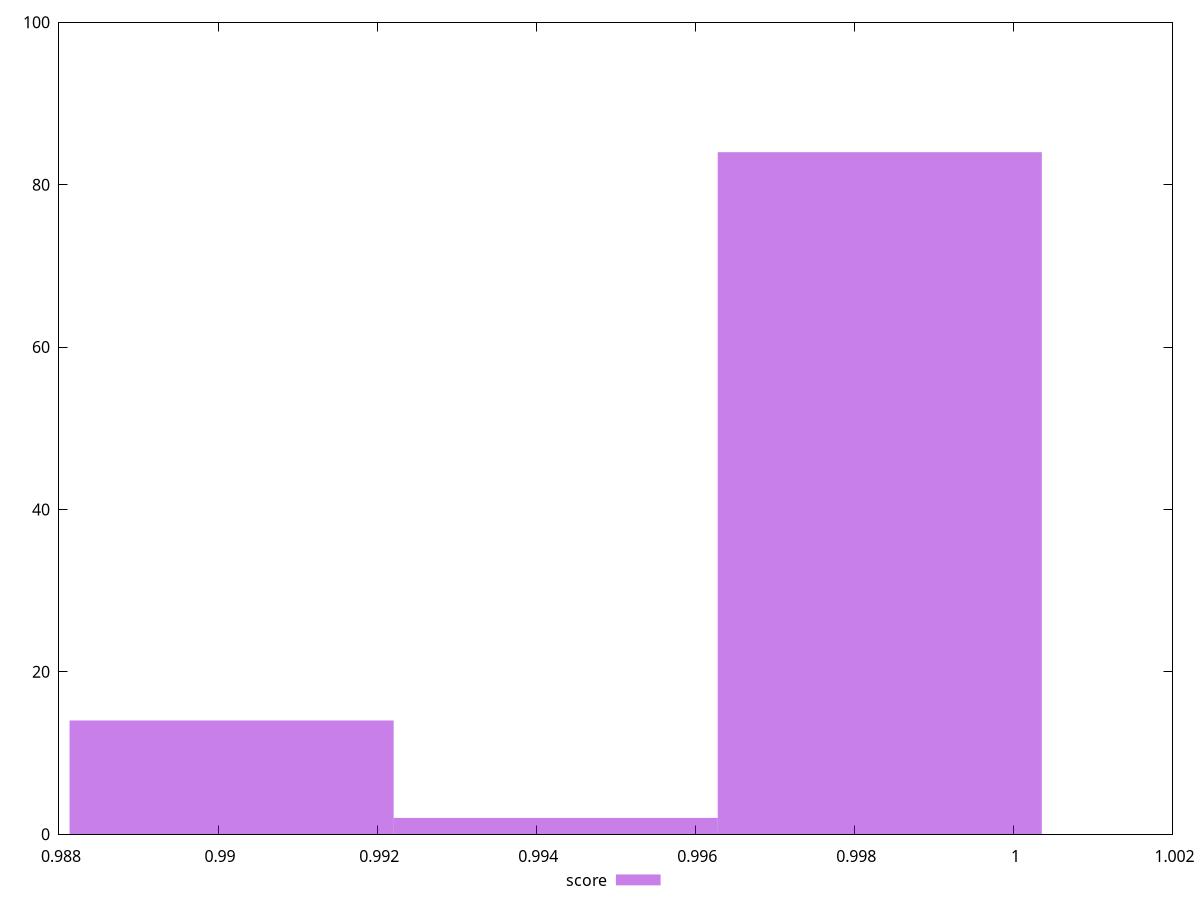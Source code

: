reset
set terminal svg size 640, 490 enhanced background rgb 'white'
set output "report_00007_2020-12-11T15:55:29.892Z/interactive/samples/pages+cached+noexternal+nofonts+nosvg+noimg/score/histogram.svg"

$score <<EOF
0.9983195819086025 84
0.9901700343011853 14
0.9942448081048939 2
EOF

set key outside below
set boxwidth 0.004074773803708582
set yrange [0:100]
set style fill transparent solid 0.5 noborder

plot \
  $score title "score" with boxes, \


reset